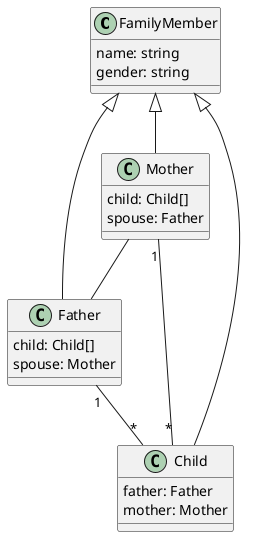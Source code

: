 @startuml domain model

class FamilyMember {
    name: string
    gender: string
}

class Mother {
    child: Child[]
    spouse: Father
}

class Father {
    child: Child[]
    spouse: Mother
}

class Child {
    father: Father
    mother: Mother
}

FamilyMember <|-- Mother
FamilyMember <|-- Father
FamilyMember <|-- Child

Mother "1" -- "*" Child
Father "1" -- "*" Child
Mother -- Father

@enduml